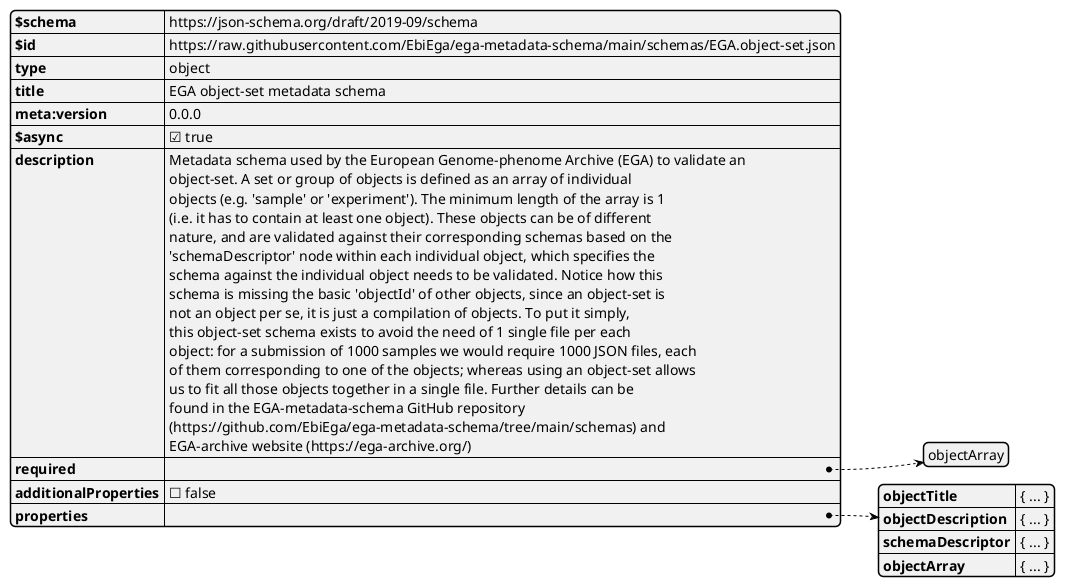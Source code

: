 @startjson

{
    "$schema": "https://json-schema.org/draft/2019-09/schema",
    "$id": "https://raw.githubusercontent.com/EbiEga/ega-metadata-schema/main/schemas/EGA.object-set.json",
    "type": "object",
    "title": "EGA object-set metadata schema",
    "meta:version": "0.0.0",
    "$async": true,
    "description": "Metadata schema used by the European Genome-phenome Archive (EGA) to validate an \\nobject-set. A set or group of objects is defined as an array of individual \\nobjects (e.g. 'sample' or 'experiment'). The minimum length of the array is 1 \\n(i.e. it has to contain at least one object). These objects can be of different \\nnature, and are validated against their corresponding schemas based on the \\n'schemaDescriptor' node within each individual object, which specifies the \\nschema against the individual object needs to be validated. Notice how this \\nschema is missing the basic 'objectId' of other objects, since an object-set is \\nnot an object per se, it is just a compilation of objects. To put it simply, \\nthis object-set schema exists to avoid the need of 1 single file per each \\nobject: for a submission of 1000 samples we would require 1000 JSON files, each \\nof them corresponding to one of the objects; whereas using an object-set allows \\nus to fit all those objects together in a single file. Further details can be \\nfound in the EGA-metadata-schema GitHub repository \\n(https://github.com/EbiEga/ega-metadata-schema/tree/main/schemas) and \\nEGA-archive website (https://ega-archive.org/)",
    "required": [
        "objectArray"
    ],
    "additionalProperties": false,
    "properties": {
        "objectTitle": "{ ... }",
        "objectDescription": "{ ... }",
        "schemaDescriptor": "{ ... }",
        "objectArray": "{ ... }"
    }
}
@endjson